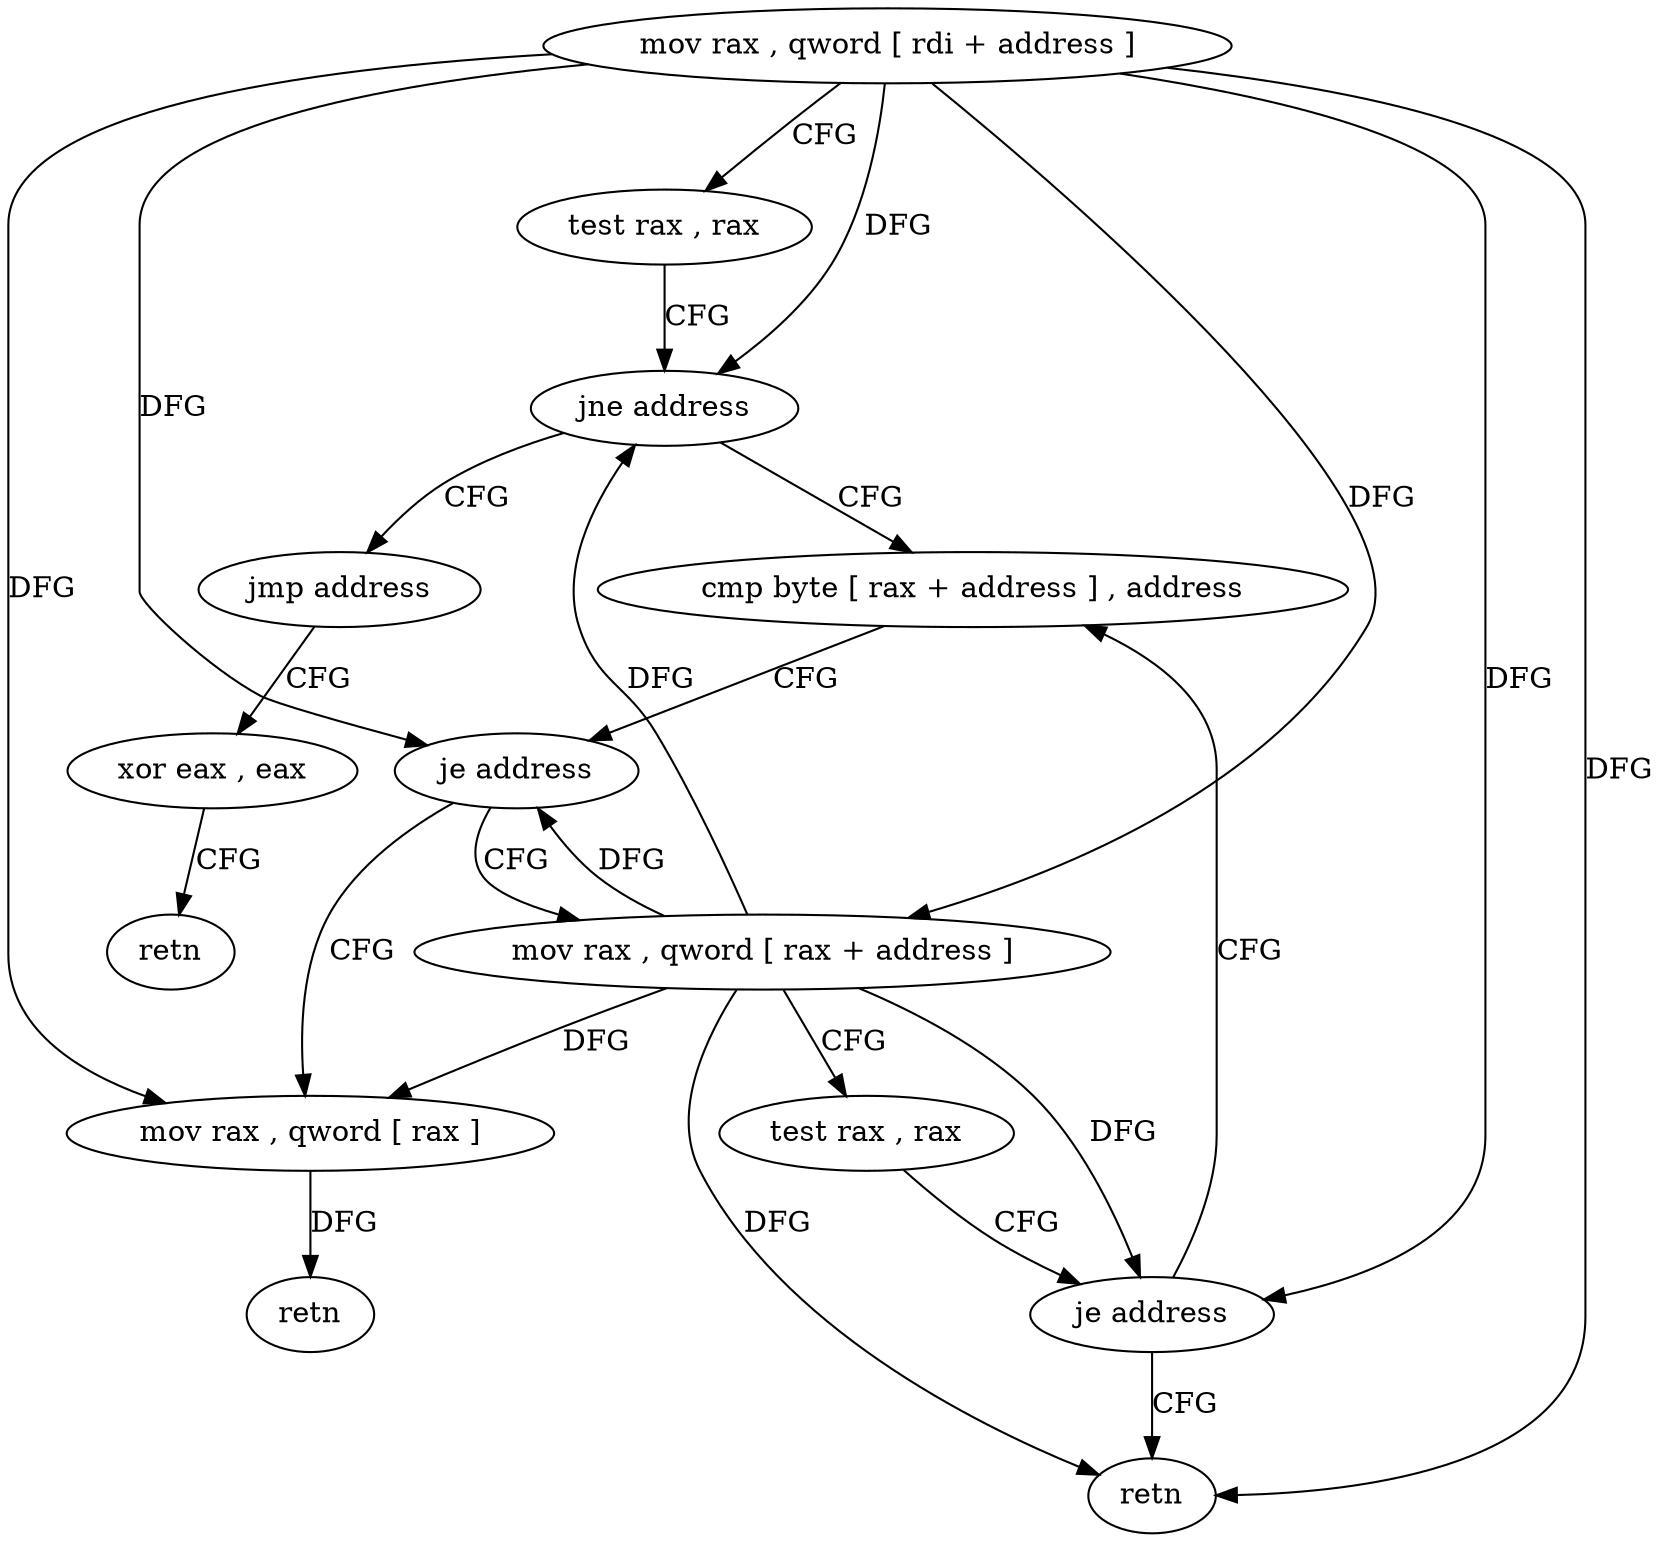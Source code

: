 digraph "func" {
"94032" [label = "mov rax , qword [ rdi + address ]" ]
"94036" [label = "test rax , rax" ]
"94039" [label = "jne address" ]
"94057" [label = "cmp byte [ rax + address ] , address" ]
"94041" [label = "jmp address" ]
"94061" [label = "je address" ]
"94048" [label = "mov rax , qword [ rax + address ]" ]
"94063" [label = "mov rax , qword [ rax ]" ]
"94074" [label = "xor eax , eax" ]
"94052" [label = "test rax , rax" ]
"94055" [label = "je address" ]
"94072" [label = "retn" ]
"94066" [label = "retn" ]
"94076" [label = "retn" ]
"94032" -> "94036" [ label = "CFG" ]
"94032" -> "94039" [ label = "DFG" ]
"94032" -> "94061" [ label = "DFG" ]
"94032" -> "94048" [ label = "DFG" ]
"94032" -> "94055" [ label = "DFG" ]
"94032" -> "94063" [ label = "DFG" ]
"94032" -> "94072" [ label = "DFG" ]
"94036" -> "94039" [ label = "CFG" ]
"94039" -> "94057" [ label = "CFG" ]
"94039" -> "94041" [ label = "CFG" ]
"94057" -> "94061" [ label = "CFG" ]
"94041" -> "94074" [ label = "CFG" ]
"94061" -> "94048" [ label = "CFG" ]
"94061" -> "94063" [ label = "CFG" ]
"94048" -> "94052" [ label = "CFG" ]
"94048" -> "94039" [ label = "DFG" ]
"94048" -> "94061" [ label = "DFG" ]
"94048" -> "94055" [ label = "DFG" ]
"94048" -> "94063" [ label = "DFG" ]
"94048" -> "94072" [ label = "DFG" ]
"94063" -> "94066" [ label = "DFG" ]
"94074" -> "94076" [ label = "CFG" ]
"94052" -> "94055" [ label = "CFG" ]
"94055" -> "94072" [ label = "CFG" ]
"94055" -> "94057" [ label = "CFG" ]
}
